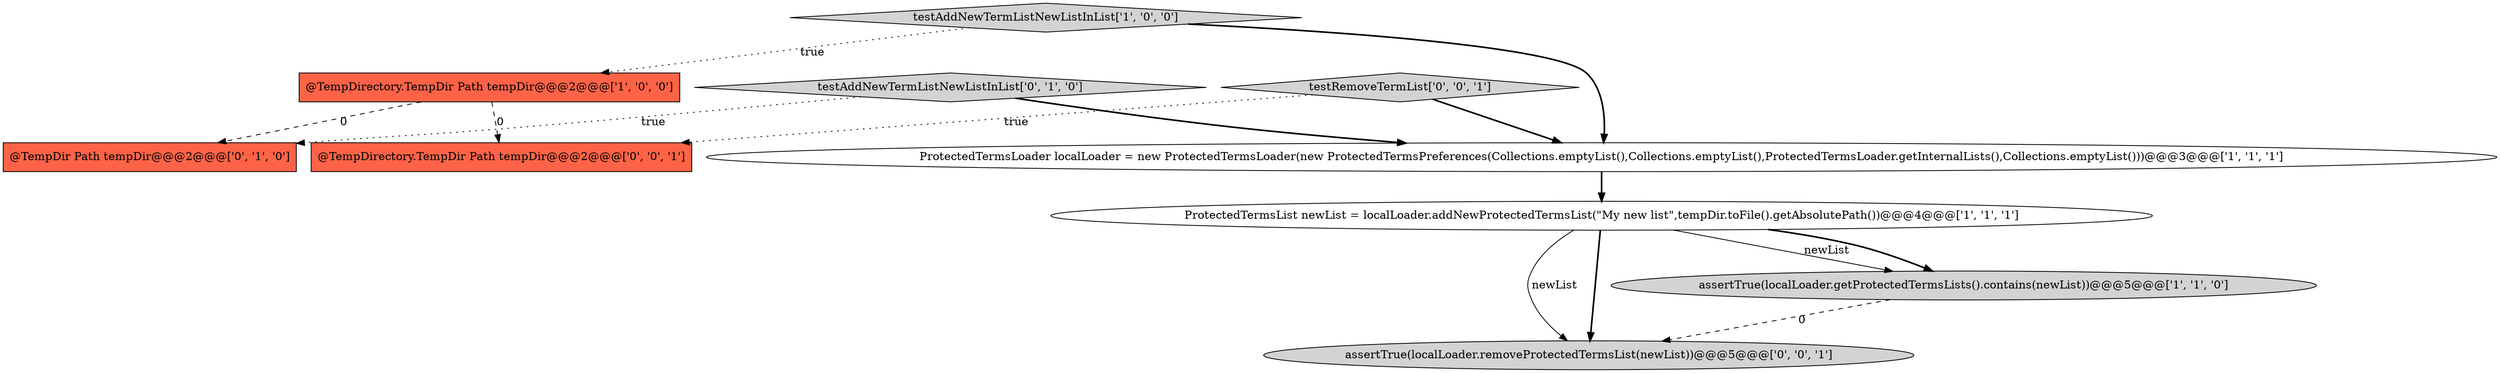 digraph {
5 [style = filled, label = "testAddNewTermListNewListInList['0', '1', '0']", fillcolor = lightgray, shape = diamond image = "AAA0AAABBB2BBB"];
6 [style = filled, label = "@TempDir Path tempDir@@@2@@@['0', '1', '0']", fillcolor = tomato, shape = box image = "AAA1AAABBB2BBB"];
0 [style = filled, label = "testAddNewTermListNewListInList['1', '0', '0']", fillcolor = lightgray, shape = diamond image = "AAA0AAABBB1BBB"];
1 [style = filled, label = "@TempDirectory.TempDir Path tempDir@@@2@@@['1', '0', '0']", fillcolor = tomato, shape = box image = "AAA1AAABBB1BBB"];
4 [style = filled, label = "ProtectedTermsLoader localLoader = new ProtectedTermsLoader(new ProtectedTermsPreferences(Collections.emptyList(),Collections.emptyList(),ProtectedTermsLoader.getInternalLists(),Collections.emptyList()))@@@3@@@['1', '1', '1']", fillcolor = white, shape = ellipse image = "AAA0AAABBB1BBB"];
7 [style = filled, label = "testRemoveTermList['0', '0', '1']", fillcolor = lightgray, shape = diamond image = "AAA0AAABBB3BBB"];
8 [style = filled, label = "assertTrue(localLoader.removeProtectedTermsList(newList))@@@5@@@['0', '0', '1']", fillcolor = lightgray, shape = ellipse image = "AAA0AAABBB3BBB"];
2 [style = filled, label = "ProtectedTermsList newList = localLoader.addNewProtectedTermsList(\"My new list\",tempDir.toFile().getAbsolutePath())@@@4@@@['1', '1', '1']", fillcolor = white, shape = ellipse image = "AAA0AAABBB1BBB"];
9 [style = filled, label = "@TempDirectory.TempDir Path tempDir@@@2@@@['0', '0', '1']", fillcolor = tomato, shape = box image = "AAA0AAABBB3BBB"];
3 [style = filled, label = "assertTrue(localLoader.getProtectedTermsLists().contains(newList))@@@5@@@['1', '1', '0']", fillcolor = lightgray, shape = ellipse image = "AAA0AAABBB1BBB"];
5->6 [style = dotted, label="true"];
3->8 [style = dashed, label="0"];
2->8 [style = solid, label="newList"];
1->9 [style = dashed, label="0"];
4->2 [style = bold, label=""];
7->4 [style = bold, label=""];
7->9 [style = dotted, label="true"];
0->4 [style = bold, label=""];
2->3 [style = solid, label="newList"];
1->6 [style = dashed, label="0"];
5->4 [style = bold, label=""];
2->3 [style = bold, label=""];
2->8 [style = bold, label=""];
0->1 [style = dotted, label="true"];
}
